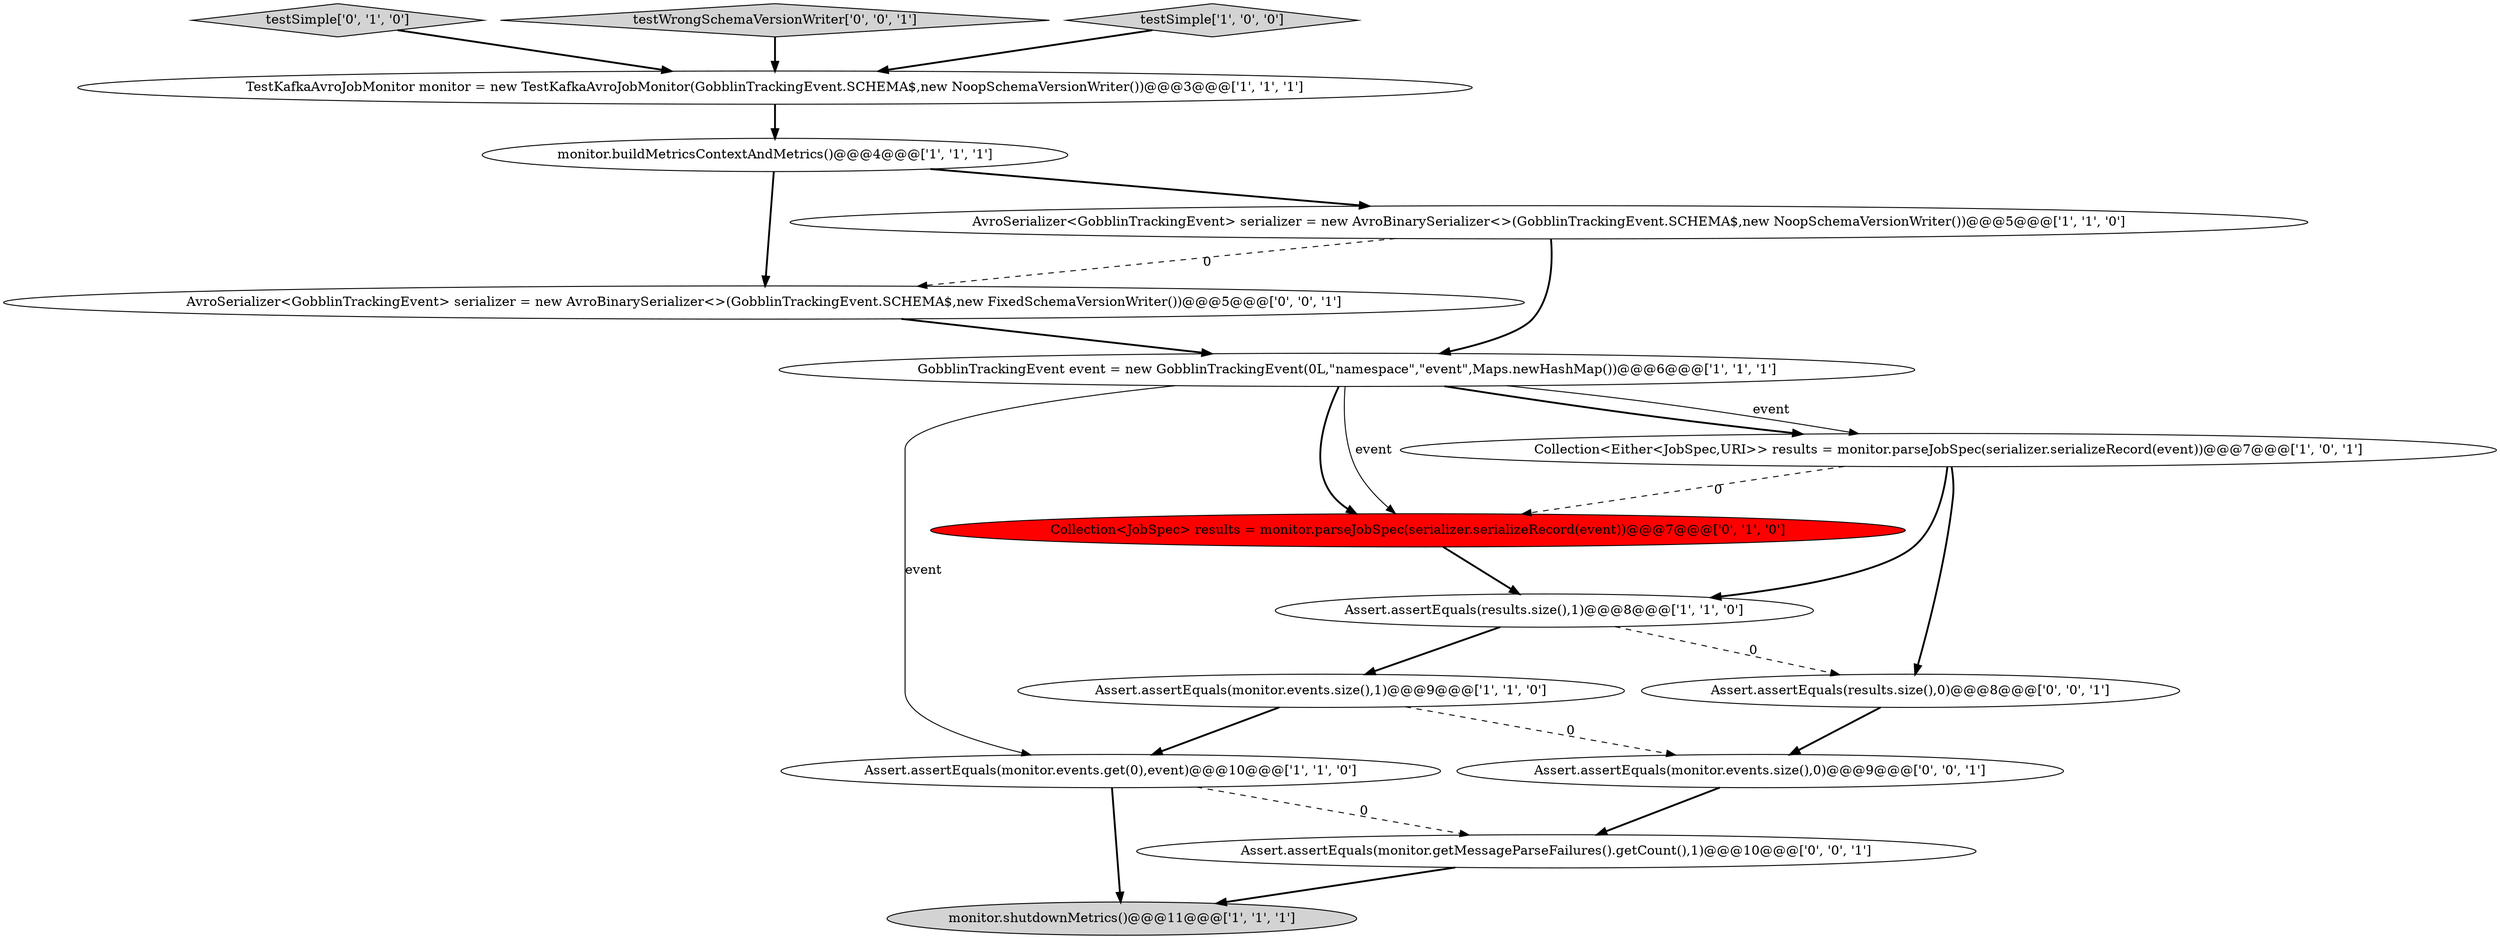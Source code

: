 digraph {
8 [style = filled, label = "GobblinTrackingEvent event = new GobblinTrackingEvent(0L,\"namespace\",\"event\",Maps.newHashMap())@@@6@@@['1', '1', '1']", fillcolor = white, shape = ellipse image = "AAA0AAABBB1BBB"];
9 [style = filled, label = "Assert.assertEquals(results.size(),1)@@@8@@@['1', '1', '0']", fillcolor = white, shape = ellipse image = "AAA0AAABBB1BBB"];
3 [style = filled, label = "Assert.assertEquals(monitor.events.get(0),event)@@@10@@@['1', '1', '0']", fillcolor = white, shape = ellipse image = "AAA0AAABBB1BBB"];
14 [style = filled, label = "Assert.assertEquals(monitor.events.size(),0)@@@9@@@['0', '0', '1']", fillcolor = white, shape = ellipse image = "AAA0AAABBB3BBB"];
15 [style = filled, label = "Assert.assertEquals(results.size(),0)@@@8@@@['0', '0', '1']", fillcolor = white, shape = ellipse image = "AAA0AAABBB3BBB"];
5 [style = filled, label = "monitor.shutdownMetrics()@@@11@@@['1', '1', '1']", fillcolor = lightgray, shape = ellipse image = "AAA0AAABBB1BBB"];
4 [style = filled, label = "Collection<Either<JobSpec,URI>> results = monitor.parseJobSpec(serializer.serializeRecord(event))@@@7@@@['1', '0', '1']", fillcolor = white, shape = ellipse image = "AAA0AAABBB1BBB"];
7 [style = filled, label = "monitor.buildMetricsContextAndMetrics()@@@4@@@['1', '1', '1']", fillcolor = white, shape = ellipse image = "AAA0AAABBB1BBB"];
11 [style = filled, label = "testSimple['0', '1', '0']", fillcolor = lightgray, shape = diamond image = "AAA0AAABBB2BBB"];
12 [style = filled, label = "AvroSerializer<GobblinTrackingEvent> serializer = new AvroBinarySerializer<>(GobblinTrackingEvent.SCHEMA$,new FixedSchemaVersionWriter())@@@5@@@['0', '0', '1']", fillcolor = white, shape = ellipse image = "AAA0AAABBB3BBB"];
2 [style = filled, label = "Assert.assertEquals(monitor.events.size(),1)@@@9@@@['1', '1', '0']", fillcolor = white, shape = ellipse image = "AAA0AAABBB1BBB"];
16 [style = filled, label = "testWrongSchemaVersionWriter['0', '0', '1']", fillcolor = lightgray, shape = diamond image = "AAA0AAABBB3BBB"];
13 [style = filled, label = "Assert.assertEquals(monitor.getMessageParseFailures().getCount(),1)@@@10@@@['0', '0', '1']", fillcolor = white, shape = ellipse image = "AAA0AAABBB3BBB"];
6 [style = filled, label = "testSimple['1', '0', '0']", fillcolor = lightgray, shape = diamond image = "AAA0AAABBB1BBB"];
0 [style = filled, label = "AvroSerializer<GobblinTrackingEvent> serializer = new AvroBinarySerializer<>(GobblinTrackingEvent.SCHEMA$,new NoopSchemaVersionWriter())@@@5@@@['1', '1', '0']", fillcolor = white, shape = ellipse image = "AAA0AAABBB1BBB"];
1 [style = filled, label = "TestKafkaAvroJobMonitor monitor = new TestKafkaAvroJobMonitor(GobblinTrackingEvent.SCHEMA$,new NoopSchemaVersionWriter())@@@3@@@['1', '1', '1']", fillcolor = white, shape = ellipse image = "AAA0AAABBB1BBB"];
10 [style = filled, label = "Collection<JobSpec> results = monitor.parseJobSpec(serializer.serializeRecord(event))@@@7@@@['0', '1', '0']", fillcolor = red, shape = ellipse image = "AAA1AAABBB2BBB"];
4->9 [style = bold, label=""];
8->10 [style = bold, label=""];
15->14 [style = bold, label=""];
9->2 [style = bold, label=""];
11->1 [style = bold, label=""];
7->12 [style = bold, label=""];
2->3 [style = bold, label=""];
4->15 [style = bold, label=""];
7->0 [style = bold, label=""];
0->12 [style = dashed, label="0"];
3->13 [style = dashed, label="0"];
1->7 [style = bold, label=""];
8->3 [style = solid, label="event"];
6->1 [style = bold, label=""];
3->5 [style = bold, label=""];
2->14 [style = dashed, label="0"];
16->1 [style = bold, label=""];
12->8 [style = bold, label=""];
8->4 [style = solid, label="event"];
0->8 [style = bold, label=""];
13->5 [style = bold, label=""];
10->9 [style = bold, label=""];
8->4 [style = bold, label=""];
14->13 [style = bold, label=""];
4->10 [style = dashed, label="0"];
9->15 [style = dashed, label="0"];
8->10 [style = solid, label="event"];
}
